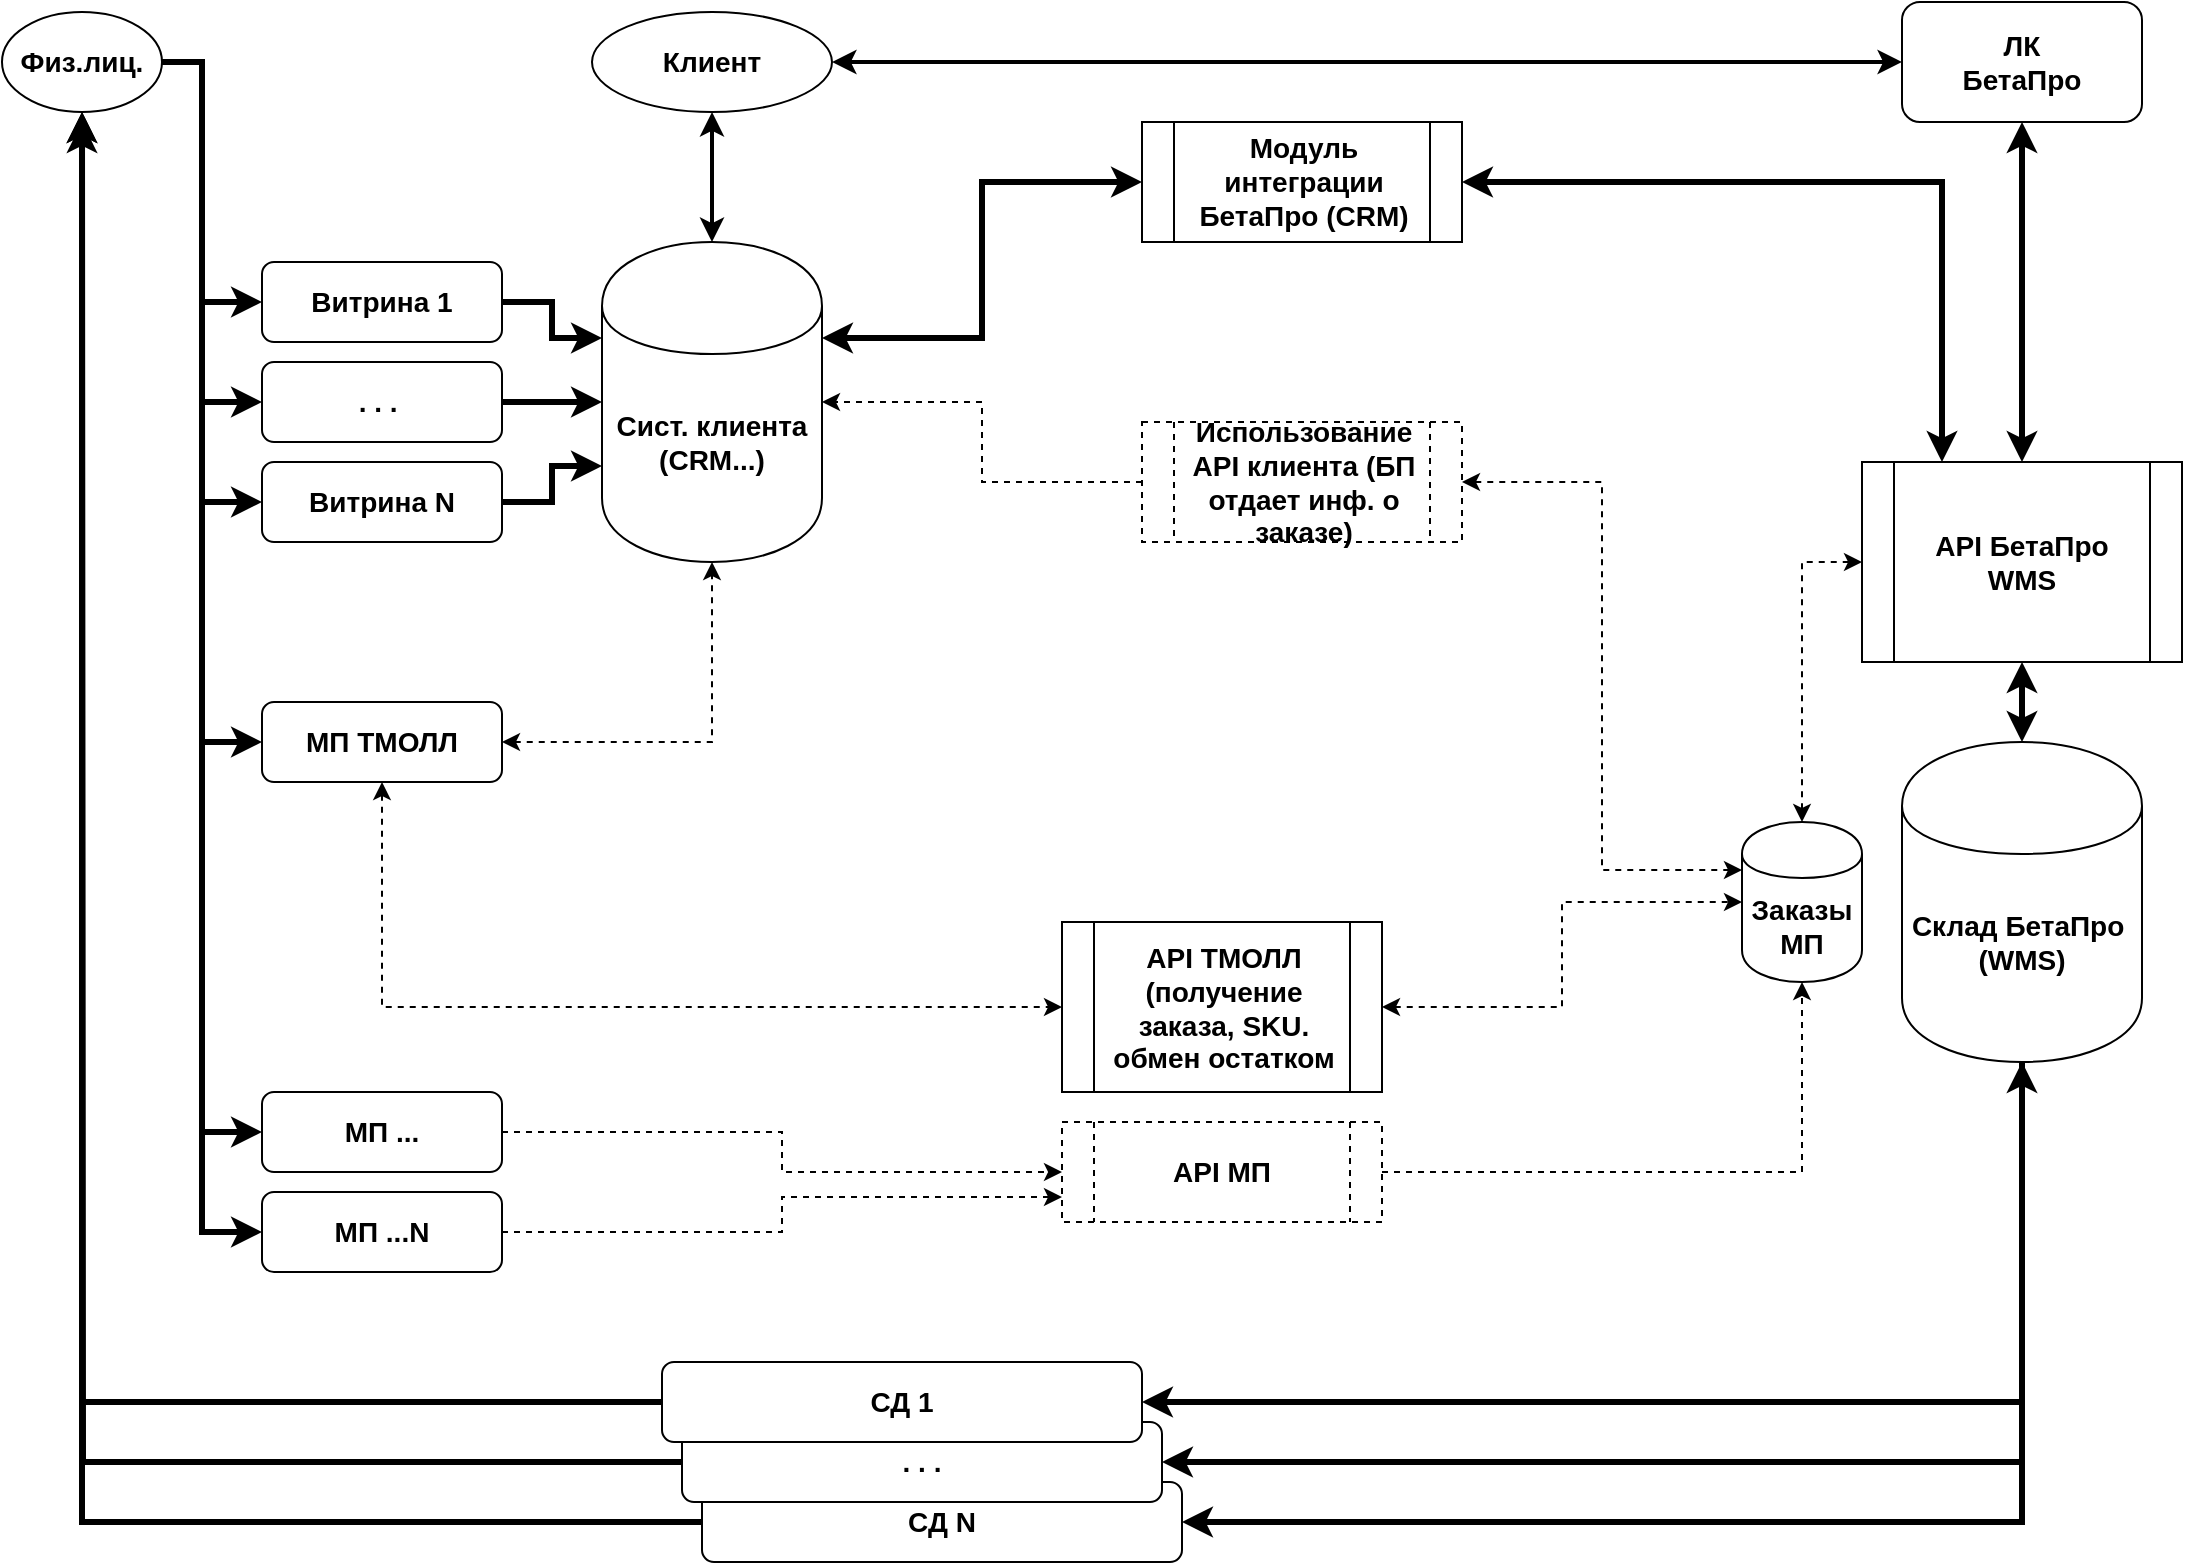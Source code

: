 <mxfile version="12.6.1" type="github" pages="3">
  <diagram id="4G_ngGaXXlGNJ6-TmpL6" name="tmp">
    <mxGraphModel dx="1562" dy="1096" grid="1" gridSize="10" guides="1" tooltips="1" connect="1" arrows="1" fold="1" page="1" pageScale="1" pageWidth="1169" pageHeight="827" math="0" shadow="0">
      <root>
        <mxCell id="c58Od2oX1i7-yMFlNoX1-0"/>
        <mxCell id="c58Od2oX1i7-yMFlNoX1-1" parent="c58Od2oX1i7-yMFlNoX1-0"/>
        <mxCell id="xUbVcQYC9wLKKn9PSyxy-0" style="edgeStyle=orthogonalEdgeStyle;rounded=0;orthogonalLoop=1;jettySize=auto;html=1;exitX=1;exitY=0.5;exitDx=0;exitDy=0;entryX=0;entryY=0.5;entryDx=0;entryDy=0;strokeWidth=3;" parent="c58Od2oX1i7-yMFlNoX1-1" source="xUbVcQYC9wLKKn9PSyxy-41" target="xUbVcQYC9wLKKn9PSyxy-7" edge="1">
          <mxGeometry relative="1" as="geometry">
            <mxPoint x="110" y="95" as="sourcePoint"/>
            <Array as="points">
              <mxPoint x="130" y="50"/>
              <mxPoint x="130" y="170"/>
            </Array>
          </mxGeometry>
        </mxCell>
        <mxCell id="xUbVcQYC9wLKKn9PSyxy-1" style="edgeStyle=orthogonalEdgeStyle;rounded=0;orthogonalLoop=1;jettySize=auto;html=1;exitX=1;exitY=0.5;exitDx=0;exitDy=0;entryX=0;entryY=0.5;entryDx=0;entryDy=0;strokeWidth=3;" parent="c58Od2oX1i7-yMFlNoX1-1" source="xUbVcQYC9wLKKn9PSyxy-41" target="xUbVcQYC9wLKKn9PSyxy-21" edge="1">
          <mxGeometry relative="1" as="geometry">
            <mxPoint x="110" y="95" as="sourcePoint"/>
            <Array as="points">
              <mxPoint x="130" y="50"/>
              <mxPoint x="130" y="220"/>
            </Array>
          </mxGeometry>
        </mxCell>
        <mxCell id="xUbVcQYC9wLKKn9PSyxy-2" style="edgeStyle=orthogonalEdgeStyle;rounded=0;orthogonalLoop=1;jettySize=auto;html=1;exitX=1;exitY=0.5;exitDx=0;exitDy=0;entryX=0;entryY=0.5;entryDx=0;entryDy=0;strokeWidth=3;" parent="c58Od2oX1i7-yMFlNoX1-1" source="xUbVcQYC9wLKKn9PSyxy-41" target="xUbVcQYC9wLKKn9PSyxy-23" edge="1">
          <mxGeometry relative="1" as="geometry">
            <mxPoint x="110" y="95" as="sourcePoint"/>
            <Array as="points">
              <mxPoint x="130" y="50"/>
              <mxPoint x="130" y="390"/>
            </Array>
          </mxGeometry>
        </mxCell>
        <mxCell id="xUbVcQYC9wLKKn9PSyxy-3" style="edgeStyle=orthogonalEdgeStyle;rounded=0;orthogonalLoop=1;jettySize=auto;html=1;exitX=1;exitY=0.5;exitDx=0;exitDy=0;entryX=0;entryY=0.5;entryDx=0;entryDy=0;startArrow=none;startFill=0;endArrow=classic;endFill=1;strokeWidth=3;" parent="c58Od2oX1i7-yMFlNoX1-1" source="xUbVcQYC9wLKKn9PSyxy-41" target="xUbVcQYC9wLKKn9PSyxy-27" edge="1">
          <mxGeometry relative="1" as="geometry">
            <mxPoint x="110" y="95" as="sourcePoint"/>
            <Array as="points">
              <mxPoint x="130" y="50"/>
              <mxPoint x="130" y="270"/>
            </Array>
          </mxGeometry>
        </mxCell>
        <mxCell id="xUbVcQYC9wLKKn9PSyxy-4" style="edgeStyle=orthogonalEdgeStyle;rounded=0;orthogonalLoop=1;jettySize=auto;html=1;exitX=1;exitY=0.5;exitDx=0;exitDy=0;entryX=0;entryY=0.5;entryDx=0;entryDy=0;startArrow=none;startFill=0;endArrow=classic;endFill=1;strokeWidth=3;" parent="c58Od2oX1i7-yMFlNoX1-1" source="xUbVcQYC9wLKKn9PSyxy-41" target="xUbVcQYC9wLKKn9PSyxy-28" edge="1">
          <mxGeometry relative="1" as="geometry">
            <mxPoint x="110" y="95" as="sourcePoint"/>
            <Array as="points">
              <mxPoint x="130" y="50"/>
              <mxPoint x="130" y="585"/>
            </Array>
          </mxGeometry>
        </mxCell>
        <mxCell id="xUbVcQYC9wLKKn9PSyxy-5" style="edgeStyle=orthogonalEdgeStyle;rounded=0;orthogonalLoop=1;jettySize=auto;html=1;exitX=1;exitY=0.5;exitDx=0;exitDy=0;entryX=0;entryY=0.5;entryDx=0;entryDy=0;startArrow=none;startFill=0;endArrow=classic;endFill=1;strokeWidth=3;" parent="c58Od2oX1i7-yMFlNoX1-1" source="xUbVcQYC9wLKKn9PSyxy-41" target="xUbVcQYC9wLKKn9PSyxy-29" edge="1">
          <mxGeometry relative="1" as="geometry">
            <mxPoint x="110" y="95" as="sourcePoint"/>
            <Array as="points">
              <mxPoint x="130" y="50"/>
              <mxPoint x="130" y="635"/>
            </Array>
          </mxGeometry>
        </mxCell>
        <mxCell id="xUbVcQYC9wLKKn9PSyxy-6" style="edgeStyle=orthogonalEdgeStyle;rounded=0;orthogonalLoop=1;jettySize=auto;html=1;exitX=1;exitY=0.5;exitDx=0;exitDy=0;entryX=0;entryY=0.3;entryDx=0;entryDy=0;strokeWidth=3;" parent="c58Od2oX1i7-yMFlNoX1-1" source="xUbVcQYC9wLKKn9PSyxy-7" target="xUbVcQYC9wLKKn9PSyxy-9" edge="1">
          <mxGeometry relative="1" as="geometry"/>
        </mxCell>
        <mxCell id="xUbVcQYC9wLKKn9PSyxy-8" style="edgeStyle=orthogonalEdgeStyle;rounded=0;orthogonalLoop=1;jettySize=auto;html=1;exitX=1;exitY=0.3;exitDx=0;exitDy=0;entryX=0;entryY=0.5;entryDx=0;entryDy=0;startArrow=classic;startFill=1;endArrow=classic;endFill=1;strokeWidth=3;" parent="c58Od2oX1i7-yMFlNoX1-1" source="xUbVcQYC9wLKKn9PSyxy-9" target="xUbVcQYC9wLKKn9PSyxy-31" edge="1">
          <mxGeometry relative="1" as="geometry"/>
        </mxCell>
        <mxCell id="xUbVcQYC9wLKKn9PSyxy-9" value="&lt;font style=&quot;font-size: 14px&quot;&gt;&lt;b&gt;Сист. клиента (CRM...)&lt;/b&gt;&lt;/font&gt;" style="shape=cylinder;whiteSpace=wrap;html=1;boundedLbl=1;backgroundOutline=1;" parent="c58Od2oX1i7-yMFlNoX1-1" vertex="1">
          <mxGeometry x="330" y="140" width="110" height="160" as="geometry"/>
        </mxCell>
        <mxCell id="xUbVcQYC9wLKKn9PSyxy-10" style="edgeStyle=orthogonalEdgeStyle;rounded=0;orthogonalLoop=1;jettySize=auto;html=1;exitX=0;exitY=0.5;exitDx=0;exitDy=0;entryX=0.5;entryY=1;entryDx=0;entryDy=0;strokeWidth=3;" parent="c58Od2oX1i7-yMFlNoX1-1" source="xUbVcQYC9wLKKn9PSyxy-11" target="xUbVcQYC9wLKKn9PSyxy-41" edge="1">
          <mxGeometry relative="1" as="geometry">
            <mxPoint x="65" y="120" as="targetPoint"/>
          </mxGeometry>
        </mxCell>
        <mxCell id="xUbVcQYC9wLKKn9PSyxy-12" style="edgeStyle=orthogonalEdgeStyle;rounded=0;orthogonalLoop=1;jettySize=auto;html=1;exitX=0;exitY=0.5;exitDx=0;exitDy=0;strokeWidth=3;entryX=0.5;entryY=1;entryDx=0;entryDy=0;" parent="c58Od2oX1i7-yMFlNoX1-1" source="xUbVcQYC9wLKKn9PSyxy-13" target="xUbVcQYC9wLKKn9PSyxy-41" edge="1">
          <mxGeometry relative="1" as="geometry">
            <mxPoint x="85" y="120" as="targetPoint"/>
          </mxGeometry>
        </mxCell>
        <mxCell id="xUbVcQYC9wLKKn9PSyxy-13" value="&lt;font style=&quot;font-size: 14px&quot;&gt;&lt;b&gt;СД N&lt;/b&gt;&lt;/font&gt;" style="html=1;whiteSpace=wrap;rounded=1;" parent="c58Od2oX1i7-yMFlNoX1-1" vertex="1">
          <mxGeometry x="380" y="760" width="240" height="40" as="geometry"/>
        </mxCell>
        <mxCell id="xUbVcQYC9wLKKn9PSyxy-14" style="edgeStyle=orthogonalEdgeStyle;rounded=0;orthogonalLoop=1;jettySize=auto;html=1;exitX=0.5;exitY=0;exitDx=0;exitDy=0;entryX=0.5;entryY=1;entryDx=0;entryDy=0;endArrow=classic;endFill=1;startArrow=classic;startFill=1;strokeWidth=3;" parent="c58Od2oX1i7-yMFlNoX1-1" source="xUbVcQYC9wLKKn9PSyxy-25" target="xUbVcQYC9wLKKn9PSyxy-19" edge="1">
          <mxGeometry relative="1" as="geometry"/>
        </mxCell>
        <mxCell id="xUbVcQYC9wLKKn9PSyxy-15" style="edgeStyle=orthogonalEdgeStyle;rounded=0;orthogonalLoop=1;jettySize=auto;html=1;exitX=0.5;exitY=1;exitDx=0;exitDy=0;entryX=1;entryY=0.5;entryDx=0;entryDy=0;startArrow=none;startFill=0;endArrow=classic;endFill=1;strokeWidth=3;" parent="c58Od2oX1i7-yMFlNoX1-1" source="xUbVcQYC9wLKKn9PSyxy-18" target="xUbVcQYC9wLKKn9PSyxy-11" edge="1">
          <mxGeometry relative="1" as="geometry"/>
        </mxCell>
        <mxCell id="xUbVcQYC9wLKKn9PSyxy-16" style="edgeStyle=orthogonalEdgeStyle;rounded=0;orthogonalLoop=1;jettySize=auto;html=1;exitX=0.5;exitY=1;exitDx=0;exitDy=0;entryX=1;entryY=0.5;entryDx=0;entryDy=0;startArrow=none;startFill=0;endArrow=classic;endFill=1;strokeWidth=3;" parent="c58Od2oX1i7-yMFlNoX1-1" source="xUbVcQYC9wLKKn9PSyxy-18" target="xUbVcQYC9wLKKn9PSyxy-13" edge="1">
          <mxGeometry relative="1" as="geometry"/>
        </mxCell>
        <mxCell id="xUbVcQYC9wLKKn9PSyxy-17" style="edgeStyle=orthogonalEdgeStyle;rounded=0;orthogonalLoop=1;jettySize=auto;html=1;exitX=0.5;exitY=1;exitDx=0;exitDy=0;entryX=1;entryY=0.5;entryDx=0;entryDy=0;startArrow=classic;startFill=1;endArrow=classic;endFill=1;strokeWidth=3;" parent="c58Od2oX1i7-yMFlNoX1-1" source="xUbVcQYC9wLKKn9PSyxy-18" target="xUbVcQYC9wLKKn9PSyxy-45" edge="1">
          <mxGeometry relative="1" as="geometry"/>
        </mxCell>
        <mxCell id="xUbVcQYC9wLKKn9PSyxy-18" value="&lt;font style=&quot;font-size: 14px&quot;&gt;&lt;b&gt;Склад&amp;nbsp;&lt;/b&gt;&lt;b&gt;БетаПро&amp;nbsp;&lt;br&gt;(WMS)&lt;/b&gt;&lt;/font&gt;" style="shape=cylinder;whiteSpace=wrap;html=1;boundedLbl=1;backgroundOutline=1;" parent="c58Od2oX1i7-yMFlNoX1-1" vertex="1">
          <mxGeometry x="980" y="390" width="120" height="160" as="geometry"/>
        </mxCell>
        <mxCell id="xUbVcQYC9wLKKn9PSyxy-19" value="&lt;b&gt;&lt;font style=&quot;font-size: 14px&quot;&gt;ЛК &lt;br&gt;БетаПро&lt;/font&gt;&lt;/b&gt;" style="rounded=1;whiteSpace=wrap;html=1;" parent="c58Od2oX1i7-yMFlNoX1-1" vertex="1">
          <mxGeometry x="980" y="20" width="120" height="60" as="geometry"/>
        </mxCell>
        <mxCell id="xUbVcQYC9wLKKn9PSyxy-20" style="edgeStyle=orthogonalEdgeStyle;rounded=0;orthogonalLoop=1;jettySize=auto;html=1;exitX=1;exitY=0.5;exitDx=0;exitDy=0;strokeWidth=3;" parent="c58Od2oX1i7-yMFlNoX1-1" source="xUbVcQYC9wLKKn9PSyxy-21" target="xUbVcQYC9wLKKn9PSyxy-9" edge="1">
          <mxGeometry relative="1" as="geometry"/>
        </mxCell>
        <mxCell id="xUbVcQYC9wLKKn9PSyxy-22" style="edgeStyle=orthogonalEdgeStyle;rounded=0;orthogonalLoop=1;jettySize=auto;html=1;exitX=1;exitY=0.5;exitDx=0;exitDy=0;entryX=0.5;entryY=1;entryDx=0;entryDy=0;startArrow=classic;startFill=1;endArrow=classic;endFill=1;strokeWidth=1;dashed=1;" parent="c58Od2oX1i7-yMFlNoX1-1" source="xUbVcQYC9wLKKn9PSyxy-23" target="xUbVcQYC9wLKKn9PSyxy-9" edge="1">
          <mxGeometry relative="1" as="geometry"/>
        </mxCell>
        <mxCell id="7QiFlj9c__Jk_Ta_f8z2-1" value="" style="edgeStyle=orthogonalEdgeStyle;rounded=0;orthogonalLoop=1;jettySize=auto;html=1;entryX=0;entryY=0.5;entryDx=0;entryDy=0;startArrow=classic;startFill=1;dashed=1;exitX=0.5;exitY=1;exitDx=0;exitDy=0;" edge="1" parent="c58Od2oX1i7-yMFlNoX1-1" source="xUbVcQYC9wLKKn9PSyxy-23" target="xUbVcQYC9wLKKn9PSyxy-37">
          <mxGeometry relative="1" as="geometry">
            <mxPoint x="240" y="490" as="targetPoint"/>
            <Array as="points">
              <mxPoint x="220" y="522"/>
            </Array>
          </mxGeometry>
        </mxCell>
        <mxCell id="xUbVcQYC9wLKKn9PSyxy-23" value="&lt;b&gt;&lt;font style=&quot;font-size: 14px&quot;&gt;МП ТМОЛЛ&lt;/font&gt;&lt;/b&gt;" style="shape=ext;rounded=1;html=1;whiteSpace=wrap;" parent="c58Od2oX1i7-yMFlNoX1-1" vertex="1">
          <mxGeometry x="160" y="370" width="120" height="40" as="geometry"/>
        </mxCell>
        <mxCell id="xUbVcQYC9wLKKn9PSyxy-24" style="edgeStyle=orthogonalEdgeStyle;rounded=0;orthogonalLoop=1;jettySize=auto;html=1;exitX=0.5;exitY=1;exitDx=0;exitDy=0;entryX=0.5;entryY=0;entryDx=0;entryDy=0;startArrow=classic;startFill=1;endArrow=classic;endFill=1;strokeWidth=3;" parent="c58Od2oX1i7-yMFlNoX1-1" source="xUbVcQYC9wLKKn9PSyxy-25" target="xUbVcQYC9wLKKn9PSyxy-18" edge="1">
          <mxGeometry relative="1" as="geometry"/>
        </mxCell>
        <mxCell id="xUbVcQYC9wLKKn9PSyxy-25" value="&lt;span style=&quot;font-size: 14px ; white-space: normal&quot;&gt;&lt;b&gt;API БетаПро &lt;br&gt;WMS&lt;/b&gt;&lt;/span&gt;" style="shape=process;whiteSpace=wrap;html=1;backgroundOutline=1;align=center;" parent="c58Od2oX1i7-yMFlNoX1-1" vertex="1">
          <mxGeometry x="960" y="250" width="160" height="100" as="geometry"/>
        </mxCell>
        <mxCell id="xUbVcQYC9wLKKn9PSyxy-26" style="edgeStyle=orthogonalEdgeStyle;rounded=0;orthogonalLoop=1;jettySize=auto;html=1;exitX=1;exitY=0.5;exitDx=0;exitDy=0;entryX=0;entryY=0.7;entryDx=0;entryDy=0;startArrow=none;startFill=0;endArrow=classic;endFill=1;strokeWidth=3;" parent="c58Od2oX1i7-yMFlNoX1-1" source="xUbVcQYC9wLKKn9PSyxy-27" target="xUbVcQYC9wLKKn9PSyxy-9" edge="1">
          <mxGeometry relative="1" as="geometry"/>
        </mxCell>
        <mxCell id="xUbVcQYC9wLKKn9PSyxy-27" value="&lt;font style=&quot;font-size: 14px&quot;&gt;&lt;b&gt;Витрина N&lt;/b&gt;&lt;/font&gt;" style="shape=ext;rounded=1;html=1;whiteSpace=wrap;" parent="c58Od2oX1i7-yMFlNoX1-1" vertex="1">
          <mxGeometry x="160" y="250" width="120" height="40" as="geometry"/>
        </mxCell>
        <mxCell id="xUbVcQYC9wLKKn9PSyxy-50" style="edgeStyle=orthogonalEdgeStyle;rounded=0;orthogonalLoop=1;jettySize=auto;html=1;exitX=1;exitY=0.5;exitDx=0;exitDy=0;entryX=0;entryY=0.5;entryDx=0;entryDy=0;startArrow=none;startFill=0;endArrow=classic;endFill=1;strokeWidth=1;dashed=1;" parent="c58Od2oX1i7-yMFlNoX1-1" source="xUbVcQYC9wLKKn9PSyxy-28" target="xUbVcQYC9wLKKn9PSyxy-46" edge="1">
          <mxGeometry relative="1" as="geometry"/>
        </mxCell>
        <mxCell id="xUbVcQYC9wLKKn9PSyxy-28" value="&lt;b&gt;&lt;font style=&quot;font-size: 14px&quot;&gt;МП ...&lt;/font&gt;&lt;/b&gt;" style="shape=ext;rounded=1;html=1;whiteSpace=wrap;" parent="c58Od2oX1i7-yMFlNoX1-1" vertex="1">
          <mxGeometry x="160" y="565" width="120" height="40" as="geometry"/>
        </mxCell>
        <mxCell id="xUbVcQYC9wLKKn9PSyxy-49" style="edgeStyle=orthogonalEdgeStyle;rounded=0;orthogonalLoop=1;jettySize=auto;html=1;exitX=1;exitY=0.5;exitDx=0;exitDy=0;entryX=0;entryY=0.75;entryDx=0;entryDy=0;startArrow=none;startFill=0;endArrow=classic;endFill=1;strokeWidth=1;dashed=1;" parent="c58Od2oX1i7-yMFlNoX1-1" source="xUbVcQYC9wLKKn9PSyxy-29" target="xUbVcQYC9wLKKn9PSyxy-46" edge="1">
          <mxGeometry relative="1" as="geometry"/>
        </mxCell>
        <mxCell id="xUbVcQYC9wLKKn9PSyxy-29" value="&lt;b&gt;&lt;font style=&quot;font-size: 14px&quot;&gt;МП ...N&lt;/font&gt;&lt;/b&gt;" style="shape=ext;rounded=1;html=1;whiteSpace=wrap;" parent="c58Od2oX1i7-yMFlNoX1-1" vertex="1">
          <mxGeometry x="160" y="615" width="120" height="40" as="geometry"/>
        </mxCell>
        <mxCell id="xUbVcQYC9wLKKn9PSyxy-30" style="edgeStyle=orthogonalEdgeStyle;rounded=0;orthogonalLoop=1;jettySize=auto;html=1;exitX=1;exitY=0.5;exitDx=0;exitDy=0;entryX=0.25;entryY=0;entryDx=0;entryDy=0;startArrow=classic;startFill=1;endArrow=classic;endFill=1;strokeWidth=3;" parent="c58Od2oX1i7-yMFlNoX1-1" source="xUbVcQYC9wLKKn9PSyxy-31" target="xUbVcQYC9wLKKn9PSyxy-25" edge="1">
          <mxGeometry relative="1" as="geometry"/>
        </mxCell>
        <mxCell id="xUbVcQYC9wLKKn9PSyxy-31" value="&lt;div style=&quot;text-align: center&quot;&gt;&lt;span style=&quot;font-size: 14px&quot;&gt;&lt;b&gt;Модуль интеграции БетаПро (CRM)&lt;/b&gt;&lt;/span&gt;&lt;/div&gt;" style="shape=process;whiteSpace=wrap;html=1;backgroundOutline=1;align=left;" parent="c58Od2oX1i7-yMFlNoX1-1" vertex="1">
          <mxGeometry x="600" y="80" width="160" height="60" as="geometry"/>
        </mxCell>
        <mxCell id="xUbVcQYC9wLKKn9PSyxy-33" value="&lt;div style=&quot;text-align: center&quot;&gt;&lt;span style=&quot;font-size: 14px&quot;&gt;&lt;b&gt;Использование API клиента (БП отдает инф. о заказе)&lt;/b&gt;&lt;/span&gt;&lt;/div&gt;" style="shape=process;whiteSpace=wrap;html=1;backgroundOutline=1;align=left;dashed=1;" parent="c58Od2oX1i7-yMFlNoX1-1" vertex="1">
          <mxGeometry x="600" y="230" width="160" height="60" as="geometry"/>
        </mxCell>
        <mxCell id="xUbVcQYC9wLKKn9PSyxy-36" style="edgeStyle=orthogonalEdgeStyle;rounded=0;orthogonalLoop=1;jettySize=auto;html=1;entryX=1;entryY=0.5;entryDx=0;entryDy=0;startArrow=none;startFill=0;endArrow=classic;endFill=1;strokeWidth=1;dashed=1;exitX=0;exitY=0.5;exitDx=0;exitDy=0;" parent="c58Od2oX1i7-yMFlNoX1-1" source="xUbVcQYC9wLKKn9PSyxy-33" target="xUbVcQYC9wLKKn9PSyxy-9" edge="1">
          <mxGeometry relative="1" as="geometry">
            <mxPoint x="490" y="480" as="sourcePoint"/>
          </mxGeometry>
        </mxCell>
        <mxCell id="7QiFlj9c__Jk_Ta_f8z2-3" style="edgeStyle=orthogonalEdgeStyle;rounded=0;orthogonalLoop=1;jettySize=auto;html=1;exitX=1;exitY=0.5;exitDx=0;exitDy=0;entryX=0;entryY=0.5;entryDx=0;entryDy=0;dashed=1;startArrow=classic;startFill=1;strokeWidth=1;" edge="1" parent="c58Od2oX1i7-yMFlNoX1-1" source="xUbVcQYC9wLKKn9PSyxy-37" target="xUbVcQYC9wLKKn9PSyxy-43">
          <mxGeometry relative="1" as="geometry"/>
        </mxCell>
        <mxCell id="xUbVcQYC9wLKKn9PSyxy-37" value="&lt;div style=&quot;text-align: center&quot;&gt;&lt;span style=&quot;font-size: 14px&quot;&gt;&lt;b&gt;API ТМОЛЛ (получение заказа, SKU. обмен остатком&lt;/b&gt;&lt;/span&gt;&lt;/div&gt;" style="shape=process;whiteSpace=wrap;html=1;backgroundOutline=1;align=left;" parent="c58Od2oX1i7-yMFlNoX1-1" vertex="1">
          <mxGeometry x="560" y="480" width="160" height="85" as="geometry"/>
        </mxCell>
        <mxCell id="xUbVcQYC9wLKKn9PSyxy-38" style="edgeStyle=orthogonalEdgeStyle;rounded=0;orthogonalLoop=1;jettySize=auto;html=1;exitX=1;exitY=0.5;exitDx=0;exitDy=0;entryX=0;entryY=0.5;entryDx=0;entryDy=0;startArrow=classic;startFill=1;endArrow=classic;endFill=1;strokeWidth=2;" parent="c58Od2oX1i7-yMFlNoX1-1" source="xUbVcQYC9wLKKn9PSyxy-40" target="xUbVcQYC9wLKKn9PSyxy-19" edge="1">
          <mxGeometry relative="1" as="geometry"/>
        </mxCell>
        <mxCell id="xUbVcQYC9wLKKn9PSyxy-39" style="edgeStyle=orthogonalEdgeStyle;rounded=0;orthogonalLoop=1;jettySize=auto;html=1;exitX=0.5;exitY=1;exitDx=0;exitDy=0;entryX=0.5;entryY=0;entryDx=0;entryDy=0;startArrow=classic;startFill=1;endArrow=classic;endFill=1;strokeWidth=2;" parent="c58Od2oX1i7-yMFlNoX1-1" source="xUbVcQYC9wLKKn9PSyxy-40" target="xUbVcQYC9wLKKn9PSyxy-9" edge="1">
          <mxGeometry relative="1" as="geometry"/>
        </mxCell>
        <mxCell id="xUbVcQYC9wLKKn9PSyxy-40" value="&lt;b&gt;&lt;font style=&quot;font-size: 14px&quot;&gt;Клиент&lt;/font&gt;&lt;/b&gt;" style="ellipse;whiteSpace=wrap;html=1;" parent="c58Od2oX1i7-yMFlNoX1-1" vertex="1">
          <mxGeometry x="325" y="25" width="120" height="50" as="geometry"/>
        </mxCell>
        <mxCell id="xUbVcQYC9wLKKn9PSyxy-41" value="&lt;b&gt;&lt;font style=&quot;font-size: 14px&quot;&gt;Физ.лиц.&lt;/font&gt;&lt;/b&gt;" style="ellipse;whiteSpace=wrap;html=1;" parent="c58Od2oX1i7-yMFlNoX1-1" vertex="1">
          <mxGeometry x="30" y="25" width="80" height="50" as="geometry"/>
        </mxCell>
        <mxCell id="xUbVcQYC9wLKKn9PSyxy-42" style="edgeStyle=orthogonalEdgeStyle;rounded=0;orthogonalLoop=1;jettySize=auto;html=1;exitX=0.5;exitY=0;exitDx=0;exitDy=0;entryX=0;entryY=0.5;entryDx=0;entryDy=0;dashed=1;startArrow=classic;startFill=1;endArrow=classic;endFill=1;strokeWidth=1;" parent="c58Od2oX1i7-yMFlNoX1-1" source="xUbVcQYC9wLKKn9PSyxy-43" target="xUbVcQYC9wLKKn9PSyxy-25" edge="1">
          <mxGeometry relative="1" as="geometry"/>
        </mxCell>
        <mxCell id="7QiFlj9c__Jk_Ta_f8z2-2" style="edgeStyle=orthogonalEdgeStyle;rounded=0;orthogonalLoop=1;jettySize=auto;html=1;exitX=0;exitY=0.3;exitDx=0;exitDy=0;entryX=1;entryY=0.5;entryDx=0;entryDy=0;dashed=1;startArrow=classic;startFill=1;" edge="1" parent="c58Od2oX1i7-yMFlNoX1-1" source="xUbVcQYC9wLKKn9PSyxy-43" target="xUbVcQYC9wLKKn9PSyxy-33">
          <mxGeometry relative="1" as="geometry"/>
        </mxCell>
        <mxCell id="xUbVcQYC9wLKKn9PSyxy-43" value="&lt;b&gt;&lt;font style=&quot;font-size: 14px&quot;&gt;Заказы МП&lt;/font&gt;&lt;/b&gt;" style="shape=cylinder;whiteSpace=wrap;html=1;boundedLbl=1;backgroundOutline=1;" parent="c58Od2oX1i7-yMFlNoX1-1" vertex="1">
          <mxGeometry x="900" y="430" width="60" height="80" as="geometry"/>
        </mxCell>
        <mxCell id="xUbVcQYC9wLKKn9PSyxy-44" style="edgeStyle=orthogonalEdgeStyle;rounded=0;orthogonalLoop=1;jettySize=auto;html=1;exitX=0;exitY=0.5;exitDx=0;exitDy=0;startArrow=none;startFill=0;endArrow=classic;endFill=1;strokeWidth=3;" parent="c58Od2oX1i7-yMFlNoX1-1" source="xUbVcQYC9wLKKn9PSyxy-45" edge="1">
          <mxGeometry relative="1" as="geometry">
            <mxPoint x="70" y="80" as="targetPoint"/>
          </mxGeometry>
        </mxCell>
        <mxCell id="xUbVcQYC9wLKKn9PSyxy-45" value="&lt;span style=&quot;font-size: 14px&quot;&gt;&lt;b&gt;. . .&lt;/b&gt;&lt;/span&gt;" style="html=1;whiteSpace=wrap;rounded=1;" parent="c58Od2oX1i7-yMFlNoX1-1" vertex="1">
          <mxGeometry x="370" y="730" width="240" height="40" as="geometry"/>
        </mxCell>
        <mxCell id="xUbVcQYC9wLKKn9PSyxy-51" style="edgeStyle=orthogonalEdgeStyle;rounded=0;orthogonalLoop=1;jettySize=auto;html=1;exitX=1;exitY=0.5;exitDx=0;exitDy=0;entryX=0.5;entryY=1;entryDx=0;entryDy=0;dashed=1;startArrow=none;startFill=0;endArrow=classic;endFill=1;strokeWidth=1;" parent="c58Od2oX1i7-yMFlNoX1-1" source="xUbVcQYC9wLKKn9PSyxy-46" target="xUbVcQYC9wLKKn9PSyxy-43" edge="1">
          <mxGeometry relative="1" as="geometry"/>
        </mxCell>
        <mxCell id="xUbVcQYC9wLKKn9PSyxy-46" value="&lt;div&gt;&lt;span style=&quot;font-size: 14px&quot;&gt;&lt;b&gt;API МП&lt;/b&gt;&lt;/span&gt;&lt;/div&gt;" style="shape=process;whiteSpace=wrap;html=1;backgroundOutline=1;align=center;dashed=1;" parent="c58Od2oX1i7-yMFlNoX1-1" vertex="1">
          <mxGeometry x="560" y="580" width="160" height="50" as="geometry"/>
        </mxCell>
        <mxCell id="xUbVcQYC9wLKKn9PSyxy-11" value="&lt;font style=&quot;font-size: 14px&quot;&gt;&lt;b&gt;СД 1&lt;/b&gt;&lt;/font&gt;" style="html=1;whiteSpace=wrap;rounded=1;" parent="c58Od2oX1i7-yMFlNoX1-1" vertex="1">
          <mxGeometry x="360" y="700" width="240" height="40" as="geometry"/>
        </mxCell>
        <mxCell id="xUbVcQYC9wLKKn9PSyxy-21" value="&lt;font style=&quot;font-size: 14px&quot;&gt;&lt;b&gt;. . .&amp;nbsp;&lt;/b&gt;&lt;/font&gt;" style="shape=ext;rounded=1;html=1;whiteSpace=wrap;" parent="c58Od2oX1i7-yMFlNoX1-1" vertex="1">
          <mxGeometry x="160" y="200" width="120" height="40" as="geometry"/>
        </mxCell>
        <mxCell id="xUbVcQYC9wLKKn9PSyxy-7" value="&lt;font style=&quot;font-size: 14px&quot;&gt;&lt;b&gt;Витрина 1&lt;/b&gt;&lt;/font&gt;" style="shape=ext;rounded=1;html=1;whiteSpace=wrap;" parent="c58Od2oX1i7-yMFlNoX1-1" vertex="1">
          <mxGeometry x="160" y="150" width="120" height="40" as="geometry"/>
        </mxCell>
      </root>
    </mxGraphModel>
  </diagram>
  <diagram name="Ex_1" id="2a216829-ef6e-dabb-86c1-c78162f3ba2b">
    <mxGraphModel dx="781" dy="548" grid="1" gridSize="10" guides="1" tooltips="1" connect="1" arrows="1" fold="1" page="1" pageScale="1" pageWidth="1169" pageHeight="827" background="#ffffff" math="0" shadow="0">
      <root>
        <mxCell id="0"/>
        <mxCell id="1" parent="0"/>
        <mxCell id="kOsaKBFk--wHZR09QcIJ-2" style="edgeStyle=orthogonalEdgeStyle;rounded=0;orthogonalLoop=1;jettySize=auto;html=1;exitX=1;exitY=0.5;exitDx=0;exitDy=0;entryX=0;entryY=0.5;entryDx=0;entryDy=0;strokeWidth=3;" parent="1" source="kOsaKBFk--wHZR09QcIJ-75" target="7a84cebc1def654-2" edge="1">
          <mxGeometry relative="1" as="geometry">
            <mxPoint x="110" y="95" as="sourcePoint"/>
          </mxGeometry>
        </mxCell>
        <mxCell id="kOsaKBFk--wHZR09QcIJ-26" style="edgeStyle=orthogonalEdgeStyle;rounded=0;orthogonalLoop=1;jettySize=auto;html=1;exitX=1;exitY=0.5;exitDx=0;exitDy=0;entryX=0;entryY=0.5;entryDx=0;entryDy=0;strokeWidth=3;" parent="1" source="kOsaKBFk--wHZR09QcIJ-75" target="kOsaKBFk--wHZR09QcIJ-18" edge="1">
          <mxGeometry relative="1" as="geometry">
            <mxPoint x="110" y="95" as="sourcePoint"/>
          </mxGeometry>
        </mxCell>
        <mxCell id="kOsaKBFk--wHZR09QcIJ-27" style="edgeStyle=orthogonalEdgeStyle;rounded=0;orthogonalLoop=1;jettySize=auto;html=1;exitX=1;exitY=0.5;exitDx=0;exitDy=0;entryX=0;entryY=0.5;entryDx=0;entryDy=0;strokeWidth=3;" parent="1" source="kOsaKBFk--wHZR09QcIJ-75" target="kOsaKBFk--wHZR09QcIJ-19" edge="1">
          <mxGeometry relative="1" as="geometry">
            <mxPoint x="110" y="95" as="sourcePoint"/>
          </mxGeometry>
        </mxCell>
        <mxCell id="kOsaKBFk--wHZR09QcIJ-42" style="edgeStyle=orthogonalEdgeStyle;rounded=0;orthogonalLoop=1;jettySize=auto;html=1;exitX=1;exitY=0.5;exitDx=0;exitDy=0;entryX=0;entryY=0.5;entryDx=0;entryDy=0;startArrow=none;startFill=0;endArrow=classic;endFill=1;strokeWidth=3;" parent="1" source="kOsaKBFk--wHZR09QcIJ-75" target="kOsaKBFk--wHZR09QcIJ-41" edge="1">
          <mxGeometry relative="1" as="geometry">
            <mxPoint x="110" y="95" as="sourcePoint"/>
          </mxGeometry>
        </mxCell>
        <mxCell id="kOsaKBFk--wHZR09QcIJ-46" style="edgeStyle=orthogonalEdgeStyle;rounded=0;orthogonalLoop=1;jettySize=auto;html=1;exitX=1;exitY=0.5;exitDx=0;exitDy=0;entryX=0;entryY=0.5;entryDx=0;entryDy=0;startArrow=none;startFill=0;endArrow=classic;endFill=1;strokeWidth=3;" parent="1" source="kOsaKBFk--wHZR09QcIJ-75" target="kOsaKBFk--wHZR09QcIJ-44" edge="1">
          <mxGeometry relative="1" as="geometry">
            <mxPoint x="110" y="95" as="sourcePoint"/>
          </mxGeometry>
        </mxCell>
        <mxCell id="kOsaKBFk--wHZR09QcIJ-47" style="edgeStyle=orthogonalEdgeStyle;rounded=0;orthogonalLoop=1;jettySize=auto;html=1;exitX=1;exitY=0.5;exitDx=0;exitDy=0;entryX=0;entryY=0.5;entryDx=0;entryDy=0;startArrow=none;startFill=0;endArrow=classic;endFill=1;strokeWidth=3;" parent="1" source="kOsaKBFk--wHZR09QcIJ-75" target="kOsaKBFk--wHZR09QcIJ-45" edge="1">
          <mxGeometry relative="1" as="geometry">
            <mxPoint x="110" y="95" as="sourcePoint"/>
          </mxGeometry>
        </mxCell>
        <mxCell id="kOsaKBFk--wHZR09QcIJ-23" style="edgeStyle=orthogonalEdgeStyle;rounded=0;orthogonalLoop=1;jettySize=auto;html=1;exitX=1;exitY=0.5;exitDx=0;exitDy=0;entryX=0;entryY=0.3;entryDx=0;entryDy=0;strokeWidth=3;" parent="1" source="7a84cebc1def654-2" target="kOsaKBFk--wHZR09QcIJ-6" edge="1">
          <mxGeometry relative="1" as="geometry"/>
        </mxCell>
        <mxCell id="7a84cebc1def654-2" value="&lt;font style=&quot;font-size: 14px&quot;&gt;&lt;b&gt;Витрина 1&lt;/b&gt;&lt;/font&gt;" style="shape=ext;rounded=1;html=1;whiteSpace=wrap;" parent="1" vertex="1">
          <mxGeometry x="180" y="150" width="120" height="40" as="geometry"/>
        </mxCell>
        <mxCell id="kOsaKBFk--wHZR09QcIJ-82" style="edgeStyle=orthogonalEdgeStyle;rounded=0;orthogonalLoop=1;jettySize=auto;html=1;exitX=1;exitY=0.3;exitDx=0;exitDy=0;entryX=0;entryY=0.5;entryDx=0;entryDy=0;startArrow=classic;startFill=1;endArrow=classic;endFill=1;strokeWidth=3;" parent="1" source="kOsaKBFk--wHZR09QcIJ-6" target="kOsaKBFk--wHZR09QcIJ-48" edge="1">
          <mxGeometry relative="1" as="geometry"/>
        </mxCell>
        <mxCell id="kOsaKBFk--wHZR09QcIJ-6" value="&lt;font style=&quot;font-size: 14px&quot;&gt;&lt;b&gt;Сист. клиента&lt;/b&gt;&lt;/font&gt;" style="shape=cylinder;whiteSpace=wrap;html=1;boundedLbl=1;backgroundOutline=1;" parent="1" vertex="1">
          <mxGeometry x="380" y="140" width="110" height="160" as="geometry"/>
        </mxCell>
        <mxCell id="kOsaKBFk--wHZR09QcIJ-12" style="edgeStyle=orthogonalEdgeStyle;rounded=0;orthogonalLoop=1;jettySize=auto;html=1;exitX=0;exitY=0.5;exitDx=0;exitDy=0;entryX=0.5;entryY=1;entryDx=0;entryDy=0;strokeWidth=3;" parent="1" source="kOsaKBFk--wHZR09QcIJ-9" target="kOsaKBFk--wHZR09QcIJ-75" edge="1">
          <mxGeometry relative="1" as="geometry">
            <mxPoint x="65" y="120" as="targetPoint"/>
          </mxGeometry>
        </mxCell>
        <mxCell id="kOsaKBFk--wHZR09QcIJ-9" value="&lt;font style=&quot;font-size: 14px&quot;&gt;&lt;b&gt;СД 1&lt;/b&gt;&lt;/font&gt;" style="html=1;whiteSpace=wrap;rounded=1;" parent="1" vertex="1">
          <mxGeometry x="360" y="670" width="240" height="40" as="geometry"/>
        </mxCell>
        <mxCell id="kOsaKBFk--wHZR09QcIJ-13" style="edgeStyle=orthogonalEdgeStyle;rounded=0;orthogonalLoop=1;jettySize=auto;html=1;exitX=0;exitY=0.5;exitDx=0;exitDy=0;strokeWidth=3;entryX=0.5;entryY=1;entryDx=0;entryDy=0;" parent="1" source="kOsaKBFk--wHZR09QcIJ-10" target="kOsaKBFk--wHZR09QcIJ-75" edge="1">
          <mxGeometry relative="1" as="geometry">
            <mxPoint x="85" y="120" as="targetPoint"/>
          </mxGeometry>
        </mxCell>
        <mxCell id="kOsaKBFk--wHZR09QcIJ-10" value="&lt;font style=&quot;font-size: 14px&quot;&gt;&lt;b&gt;СД 1&lt;/b&gt;&lt;/font&gt;" style="html=1;whiteSpace=wrap;rounded=1;" parent="1" vertex="1">
          <mxGeometry x="360" y="770" width="240" height="40" as="geometry"/>
        </mxCell>
        <mxCell id="kOsaKBFk--wHZR09QcIJ-30" style="edgeStyle=orthogonalEdgeStyle;rounded=0;orthogonalLoop=1;jettySize=auto;html=1;exitX=0.5;exitY=0;exitDx=0;exitDy=0;entryX=0.5;entryY=1;entryDx=0;entryDy=0;endArrow=classic;endFill=1;startArrow=classic;startFill=1;strokeWidth=3;" parent="1" source="kOsaKBFk--wHZR09QcIJ-39" target="kOsaKBFk--wHZR09QcIJ-15" edge="1">
          <mxGeometry relative="1" as="geometry"/>
        </mxCell>
        <mxCell id="kOsaKBFk--wHZR09QcIJ-37" style="edgeStyle=orthogonalEdgeStyle;rounded=0;orthogonalLoop=1;jettySize=auto;html=1;exitX=0.5;exitY=1;exitDx=0;exitDy=0;entryX=1;entryY=0.5;entryDx=0;entryDy=0;startArrow=none;startFill=0;endArrow=classic;endFill=1;strokeWidth=3;" parent="1" source="kOsaKBFk--wHZR09QcIJ-14" target="kOsaKBFk--wHZR09QcIJ-9" edge="1">
          <mxGeometry relative="1" as="geometry"/>
        </mxCell>
        <mxCell id="kOsaKBFk--wHZR09QcIJ-38" style="edgeStyle=orthogonalEdgeStyle;rounded=0;orthogonalLoop=1;jettySize=auto;html=1;exitX=0.5;exitY=1;exitDx=0;exitDy=0;entryX=1;entryY=0.5;entryDx=0;entryDy=0;startArrow=none;startFill=0;endArrow=classic;endFill=1;strokeWidth=3;" parent="1" source="kOsaKBFk--wHZR09QcIJ-14" target="kOsaKBFk--wHZR09QcIJ-10" edge="1">
          <mxGeometry relative="1" as="geometry"/>
        </mxCell>
        <mxCell id="kOsaKBFk--wHZR09QcIJ-87" style="edgeStyle=orthogonalEdgeStyle;rounded=0;orthogonalLoop=1;jettySize=auto;html=1;exitX=0.5;exitY=1;exitDx=0;exitDy=0;entryX=1;entryY=0.5;entryDx=0;entryDy=0;startArrow=classic;startFill=1;endArrow=classic;endFill=1;strokeWidth=3;" parent="1" source="kOsaKBFk--wHZR09QcIJ-14" target="kOsaKBFk--wHZR09QcIJ-86" edge="1">
          <mxGeometry relative="1" as="geometry"/>
        </mxCell>
        <mxCell id="kOsaKBFk--wHZR09QcIJ-14" value="&lt;font style=&quot;font-size: 14px&quot;&gt;&lt;b&gt;Склад&amp;nbsp;&lt;/b&gt;&lt;b&gt;БетаПро&amp;nbsp;&lt;br&gt;(WMS)&lt;/b&gt;&lt;/font&gt;" style="shape=cylinder;whiteSpace=wrap;html=1;boundedLbl=1;backgroundOutline=1;" parent="1" vertex="1">
          <mxGeometry x="980" y="390" width="120" height="160" as="geometry"/>
        </mxCell>
        <mxCell id="kOsaKBFk--wHZR09QcIJ-15" value="&lt;b&gt;&lt;font style=&quot;font-size: 14px&quot;&gt;БетаПро ЛК&lt;/font&gt;&lt;/b&gt;" style="rounded=1;whiteSpace=wrap;html=1;" parent="1" vertex="1">
          <mxGeometry x="980" y="20" width="120" height="60" as="geometry"/>
        </mxCell>
        <mxCell id="kOsaKBFk--wHZR09QcIJ-25" style="edgeStyle=orthogonalEdgeStyle;rounded=0;orthogonalLoop=1;jettySize=auto;html=1;exitX=1;exitY=0.5;exitDx=0;exitDy=0;strokeWidth=3;" parent="1" source="kOsaKBFk--wHZR09QcIJ-18" target="kOsaKBFk--wHZR09QcIJ-6" edge="1">
          <mxGeometry relative="1" as="geometry"/>
        </mxCell>
        <mxCell id="kOsaKBFk--wHZR09QcIJ-18" value="&lt;font style=&quot;font-size: 14px&quot;&gt;&lt;b&gt;. . .&amp;nbsp;&lt;/b&gt;&lt;/font&gt;" style="shape=ext;rounded=1;html=1;whiteSpace=wrap;" parent="1" vertex="1">
          <mxGeometry x="180" y="200" width="120" height="40" as="geometry"/>
        </mxCell>
        <mxCell id="kOsaKBFk--wHZR09QcIJ-84" style="edgeStyle=orthogonalEdgeStyle;rounded=0;orthogonalLoop=1;jettySize=auto;html=1;exitX=1;exitY=0.5;exitDx=0;exitDy=0;entryX=0.273;entryY=0.938;entryDx=0;entryDy=0;entryPerimeter=0;startArrow=classic;startFill=1;endArrow=classic;endFill=1;strokeWidth=1;dashed=1;" parent="1" source="kOsaKBFk--wHZR09QcIJ-19" target="kOsaKBFk--wHZR09QcIJ-6" edge="1">
          <mxGeometry relative="1" as="geometry"/>
        </mxCell>
        <mxCell id="kOsaKBFk--wHZR09QcIJ-19" value="&lt;b&gt;&lt;font style=&quot;font-size: 14px&quot;&gt;МП ТМОЛ&lt;/font&gt;&lt;/b&gt;" style="shape=ext;rounded=1;html=1;whiteSpace=wrap;" parent="1" vertex="1">
          <mxGeometry x="180" y="370" width="120" height="40" as="geometry"/>
        </mxCell>
        <mxCell id="kOsaKBFk--wHZR09QcIJ-81" style="edgeStyle=orthogonalEdgeStyle;rounded=0;orthogonalLoop=1;jettySize=auto;html=1;exitX=0.5;exitY=1;exitDx=0;exitDy=0;entryX=0.5;entryY=0;entryDx=0;entryDy=0;startArrow=classic;startFill=1;endArrow=classic;endFill=1;strokeWidth=3;" parent="1" source="kOsaKBFk--wHZR09QcIJ-39" target="kOsaKBFk--wHZR09QcIJ-14" edge="1">
          <mxGeometry relative="1" as="geometry"/>
        </mxCell>
        <mxCell id="kOsaKBFk--wHZR09QcIJ-39" value="&lt;span style=&quot;font-size: 14px ; white-space: normal&quot;&gt;&lt;b&gt;API БетаПро &lt;br&gt;WMS&lt;/b&gt;&lt;/span&gt;" style="shape=process;whiteSpace=wrap;html=1;backgroundOutline=1;align=center;" parent="1" vertex="1">
          <mxGeometry x="960" y="250" width="160" height="100" as="geometry"/>
        </mxCell>
        <mxCell id="kOsaKBFk--wHZR09QcIJ-43" style="edgeStyle=orthogonalEdgeStyle;rounded=0;orthogonalLoop=1;jettySize=auto;html=1;exitX=1;exitY=0.5;exitDx=0;exitDy=0;entryX=0;entryY=0.7;entryDx=0;entryDy=0;startArrow=none;startFill=0;endArrow=classic;endFill=1;strokeWidth=3;" parent="1" source="kOsaKBFk--wHZR09QcIJ-41" target="kOsaKBFk--wHZR09QcIJ-6" edge="1">
          <mxGeometry relative="1" as="geometry"/>
        </mxCell>
        <mxCell id="kOsaKBFk--wHZR09QcIJ-41" value="&lt;font style=&quot;font-size: 14px&quot;&gt;&lt;b&gt;Витрина N&lt;/b&gt;&lt;/font&gt;" style="shape=ext;rounded=1;html=1;whiteSpace=wrap;" parent="1" vertex="1">
          <mxGeometry x="180" y="250" width="120" height="40" as="geometry"/>
        </mxCell>
        <mxCell id="kOsaKBFk--wHZR09QcIJ-44" value="&lt;b&gt;&lt;font style=&quot;font-size: 14px&quot;&gt;МП ...&lt;/font&gt;&lt;/b&gt;" style="shape=ext;rounded=1;html=1;whiteSpace=wrap;" parent="1" vertex="1">
          <mxGeometry x="180" y="535" width="120" height="40" as="geometry"/>
        </mxCell>
        <mxCell id="kOsaKBFk--wHZR09QcIJ-45" value="&lt;b&gt;&lt;font style=&quot;font-size: 14px&quot;&gt;МП ...N&lt;/font&gt;&lt;/b&gt;" style="shape=ext;rounded=1;html=1;whiteSpace=wrap;" parent="1" vertex="1">
          <mxGeometry x="180" y="585" width="120" height="40" as="geometry"/>
        </mxCell>
        <mxCell id="kOsaKBFk--wHZR09QcIJ-83" style="edgeStyle=orthogonalEdgeStyle;rounded=0;orthogonalLoop=1;jettySize=auto;html=1;exitX=1;exitY=0.5;exitDx=0;exitDy=0;entryX=0.25;entryY=0;entryDx=0;entryDy=0;startArrow=classic;startFill=1;endArrow=classic;endFill=1;strokeWidth=3;" parent="1" source="kOsaKBFk--wHZR09QcIJ-48" target="kOsaKBFk--wHZR09QcIJ-39" edge="1">
          <mxGeometry relative="1" as="geometry"/>
        </mxCell>
        <mxCell id="kOsaKBFk--wHZR09QcIJ-48" value="&lt;div style=&quot;text-align: center&quot;&gt;&lt;span style=&quot;font-size: 14px&quot;&gt;&lt;b&gt;Модуль интеграции БетаПро&lt;/b&gt;&lt;/span&gt;&lt;/div&gt;" style="shape=process;whiteSpace=wrap;html=1;backgroundOutline=1;align=left;" parent="1" vertex="1">
          <mxGeometry x="640" y="120" width="160" height="60" as="geometry"/>
        </mxCell>
        <mxCell id="kOsaKBFk--wHZR09QcIJ-54" style="edgeStyle=orthogonalEdgeStyle;rounded=0;orthogonalLoop=1;jettySize=auto;html=1;exitX=1;exitY=0.5;exitDx=0;exitDy=0;dashed=1;startArrow=classic;startFill=1;endArrow=none;endFill=0;entryX=0;entryY=0.5;entryDx=0;entryDy=0;" parent="1" source="kOsaKBFk--wHZR09QcIJ-50" target="kOsaKBFk--wHZR09QcIJ-77" edge="1">
          <mxGeometry relative="1" as="geometry">
            <mxPoint x="880" y="432" as="targetPoint"/>
          </mxGeometry>
        </mxCell>
        <mxCell id="kOsaKBFk--wHZR09QcIJ-50" value="&lt;div style=&quot;text-align: center&quot;&gt;&lt;span style=&quot;font-size: 14px&quot;&gt;&lt;b&gt;Использование API клиента&lt;/b&gt;&lt;/span&gt;&lt;/div&gt;" style="shape=process;whiteSpace=wrap;html=1;backgroundOutline=1;align=left;dashed=1;" parent="1" vertex="1">
          <mxGeometry x="560" y="320" width="160" height="60" as="geometry"/>
        </mxCell>
        <mxCell id="kOsaKBFk--wHZR09QcIJ-68" style="edgeStyle=orthogonalEdgeStyle;rounded=0;orthogonalLoop=1;jettySize=auto;html=1;entryX=0.5;entryY=1;entryDx=0;entryDy=0;startArrow=classic;startFill=1;endArrow=classic;endFill=1;strokeWidth=2;exitX=0;exitY=0.5;exitDx=0;exitDy=0;" parent="1" source="kOsaKBFk--wHZR09QcIJ-62" target="kOsaKBFk--wHZR09QcIJ-19" edge="1">
          <mxGeometry relative="1" as="geometry">
            <mxPoint x="550" y="596" as="sourcePoint"/>
            <Array as="points">
              <mxPoint x="560" y="596"/>
              <mxPoint x="350" y="596"/>
              <mxPoint x="350" y="470"/>
              <mxPoint x="240" y="470"/>
            </Array>
          </mxGeometry>
        </mxCell>
        <mxCell id="kOsaKBFk--wHZR09QcIJ-69" style="edgeStyle=orthogonalEdgeStyle;rounded=0;orthogonalLoop=1;jettySize=auto;html=1;exitX=1;exitY=0.5;exitDx=0;exitDy=0;entryX=0.5;entryY=1;entryDx=0;entryDy=0;startArrow=none;startFill=0;endArrow=classic;endFill=1;strokeWidth=2;" parent="1" source="kOsaKBFk--wHZR09QcIJ-62" target="kOsaKBFk--wHZR09QcIJ-77" edge="1">
          <mxGeometry relative="1" as="geometry">
            <Array as="points">
              <mxPoint x="650" y="600"/>
              <mxPoint x="740" y="600"/>
            </Array>
          </mxGeometry>
        </mxCell>
        <mxCell id="kOsaKBFk--wHZR09QcIJ-76" style="edgeStyle=orthogonalEdgeStyle;rounded=0;orthogonalLoop=1;jettySize=auto;html=1;entryX=0.5;entryY=1;entryDx=0;entryDy=0;startArrow=none;startFill=0;endArrow=classic;endFill=1;strokeWidth=2;dashed=1;exitX=0;exitY=0.5;exitDx=0;exitDy=0;" parent="1" source="kOsaKBFk--wHZR09QcIJ-50" target="kOsaKBFk--wHZR09QcIJ-6" edge="1">
          <mxGeometry relative="1" as="geometry">
            <mxPoint x="490" y="480" as="sourcePoint"/>
          </mxGeometry>
        </mxCell>
        <mxCell id="kOsaKBFk--wHZR09QcIJ-62" value="&lt;div style=&quot;text-align: center&quot;&gt;&lt;span style=&quot;font-size: 14px&quot;&gt;&lt;b&gt;API ТМОЛЛ (получение заказа, SKU. Установка остатка&lt;/b&gt;&lt;/span&gt;&lt;/div&gt;" style="shape=process;whiteSpace=wrap;html=1;backgroundOutline=1;align=left;" parent="1" vertex="1">
          <mxGeometry x="520" y="550" width="160" height="95" as="geometry"/>
        </mxCell>
        <mxCell id="kOsaKBFk--wHZR09QcIJ-71" style="edgeStyle=orthogonalEdgeStyle;rounded=0;orthogonalLoop=1;jettySize=auto;html=1;exitX=1;exitY=0.5;exitDx=0;exitDy=0;entryX=0;entryY=0.5;entryDx=0;entryDy=0;startArrow=classic;startFill=1;endArrow=classic;endFill=1;strokeWidth=2;" parent="1" source="kOsaKBFk--wHZR09QcIJ-70" target="kOsaKBFk--wHZR09QcIJ-15" edge="1">
          <mxGeometry relative="1" as="geometry"/>
        </mxCell>
        <mxCell id="kOsaKBFk--wHZR09QcIJ-72" style="edgeStyle=orthogonalEdgeStyle;rounded=0;orthogonalLoop=1;jettySize=auto;html=1;exitX=0.5;exitY=1;exitDx=0;exitDy=0;entryX=0.5;entryY=0;entryDx=0;entryDy=0;startArrow=classic;startFill=1;endArrow=classic;endFill=1;strokeWidth=2;" parent="1" source="kOsaKBFk--wHZR09QcIJ-70" target="kOsaKBFk--wHZR09QcIJ-6" edge="1">
          <mxGeometry relative="1" as="geometry"/>
        </mxCell>
        <mxCell id="kOsaKBFk--wHZR09QcIJ-70" value="&lt;b&gt;&lt;font style=&quot;font-size: 14px&quot;&gt;Клиент&lt;/font&gt;&lt;/b&gt;" style="ellipse;whiteSpace=wrap;html=1;" parent="1" vertex="1">
          <mxGeometry x="375" y="25" width="120" height="50" as="geometry"/>
        </mxCell>
        <mxCell id="kOsaKBFk--wHZR09QcIJ-75" value="&lt;b&gt;&lt;font style=&quot;font-size: 14px&quot;&gt;Физ.лиц.&lt;/font&gt;&lt;/b&gt;" style="ellipse;whiteSpace=wrap;html=1;" parent="1" vertex="1">
          <mxGeometry x="30" y="25" width="80" height="50" as="geometry"/>
        </mxCell>
        <mxCell id="kOsaKBFk--wHZR09QcIJ-85" style="edgeStyle=orthogonalEdgeStyle;rounded=0;orthogonalLoop=1;jettySize=auto;html=1;exitX=0.5;exitY=0;exitDx=0;exitDy=0;entryX=0;entryY=0.5;entryDx=0;entryDy=0;dashed=1;startArrow=classic;startFill=1;endArrow=classic;endFill=1;strokeWidth=1;" parent="1" source="kOsaKBFk--wHZR09QcIJ-77" target="kOsaKBFk--wHZR09QcIJ-39" edge="1">
          <mxGeometry relative="1" as="geometry"/>
        </mxCell>
        <mxCell id="kOsaKBFk--wHZR09QcIJ-77" value="&lt;b&gt;&lt;font style=&quot;font-size: 14px&quot;&gt;Заказы МП&lt;/font&gt;&lt;/b&gt;" style="shape=cylinder;whiteSpace=wrap;html=1;boundedLbl=1;backgroundOutline=1;" parent="1" vertex="1">
          <mxGeometry x="900" y="455" width="60" height="80" as="geometry"/>
        </mxCell>
        <mxCell id="kOsaKBFk--wHZR09QcIJ-88" style="edgeStyle=orthogonalEdgeStyle;rounded=0;orthogonalLoop=1;jettySize=auto;html=1;exitX=0;exitY=0.5;exitDx=0;exitDy=0;startArrow=none;startFill=0;endArrow=classic;endFill=1;strokeWidth=3;" parent="1" source="kOsaKBFk--wHZR09QcIJ-86" edge="1">
          <mxGeometry relative="1" as="geometry">
            <mxPoint x="70" y="80" as="targetPoint"/>
          </mxGeometry>
        </mxCell>
        <mxCell id="kOsaKBFk--wHZR09QcIJ-86" value="&lt;span style=&quot;font-size: 14px&quot;&gt;&lt;b&gt;. . .&lt;/b&gt;&lt;/span&gt;" style="html=1;whiteSpace=wrap;rounded=1;" parent="1" vertex="1">
          <mxGeometry x="360" y="720" width="240" height="40" as="geometry"/>
        </mxCell>
      </root>
    </mxGraphModel>
  </diagram>
  <diagram id="NyFGYbk57siL145ZkwlY" name="Ex_2">
    <mxGraphModel dx="2603" dy="1827" grid="1" gridSize="10" guides="1" tooltips="1" connect="1" arrows="1" fold="1" page="1" pageScale="1" pageWidth="1169" pageHeight="827" math="0" shadow="0">
      <root>
        <mxCell id="vY0UvAyUX_1EW2xBhSnJ-0"/>
        <mxCell id="vY0UvAyUX_1EW2xBhSnJ-1" parent="vY0UvAyUX_1EW2xBhSnJ-0"/>
      </root>
    </mxGraphModel>
  </diagram>
</mxfile>

